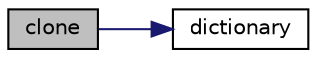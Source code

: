 digraph "clone"
{
  bgcolor="transparent";
  edge [fontname="Helvetica",fontsize="10",labelfontname="Helvetica",labelfontsize="10"];
  node [fontname="Helvetica",fontsize="10",shape=record];
  rankdir="LR";
  Node2255 [label="clone",height=0.2,width=0.4,color="black", fillcolor="grey75", style="filled", fontcolor="black"];
  Node2255 -> Node2256 [color="midnightblue",fontsize="10",style="solid",fontname="Helvetica"];
  Node2256 [label="dictionary",height=0.2,width=0.4,color="black",URL="$a27129.html#a4cea470990d165a35c1b2333a569b586",tooltip="Construct top-level dictionary null. "];
}
